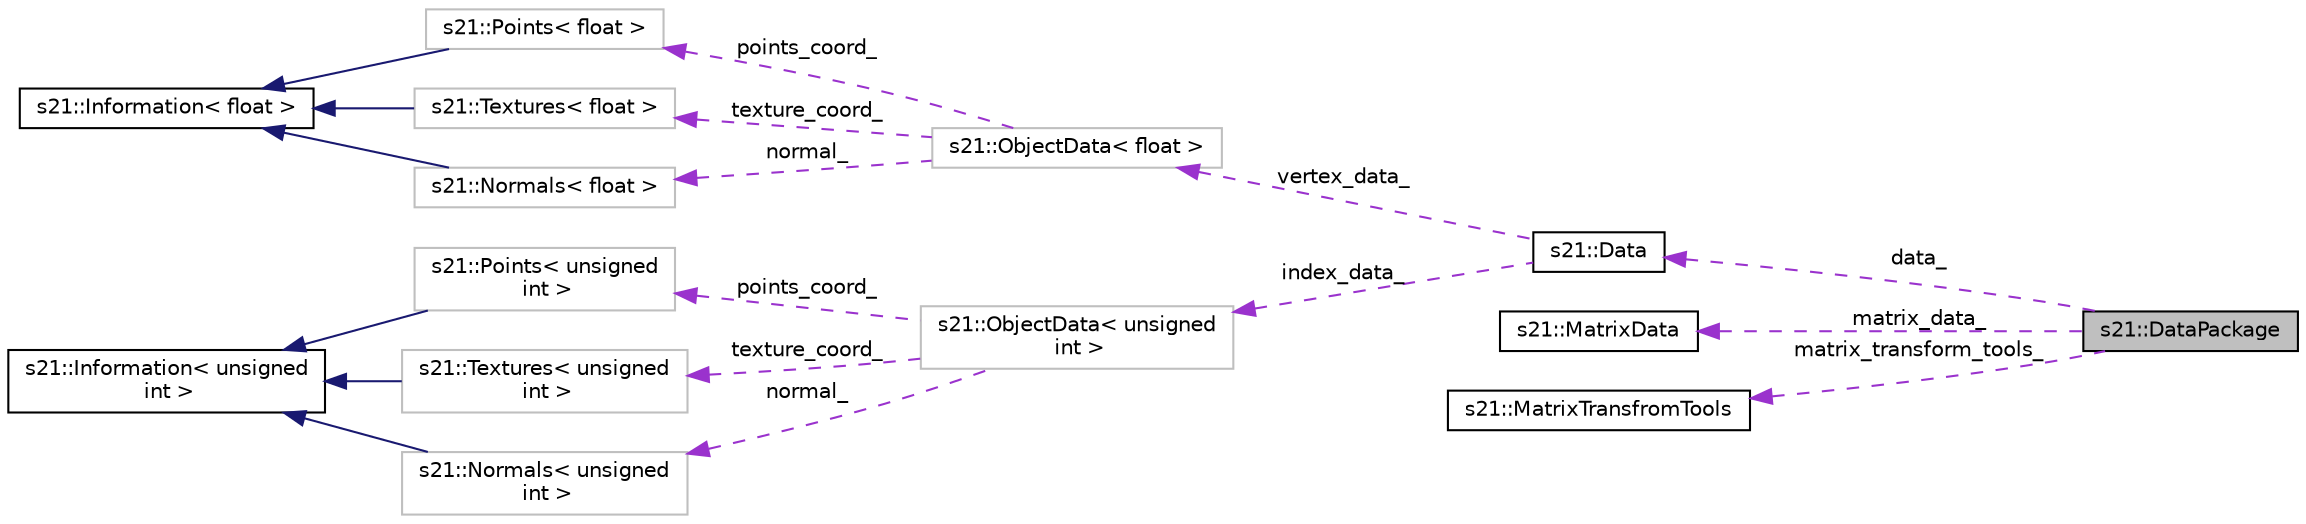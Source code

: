 digraph "s21::DataPackage"
{
 // LATEX_PDF_SIZE
  edge [fontname="Helvetica",fontsize="10",labelfontname="Helvetica",labelfontsize="10"];
  node [fontname="Helvetica",fontsize="10",shape=record];
  rankdir="LR";
  Node1 [label="s21::DataPackage",height=0.2,width=0.4,color="black", fillcolor="grey75", style="filled", fontcolor="black",tooltip="In order not to violate the structure of the pattern, it was decided to transmit some data as a whole..."];
  Node2 -> Node1 [dir="back",color="darkorchid3",fontsize="10",style="dashed",label=" data_" ,fontname="Helvetica"];
  Node2 [label="s21::Data",height=0.2,width=0.4,color="black", fillcolor="white", style="filled",URL="$classs21_1_1Data.html",tooltip="The class is a global storage that provides work with all the output of the parser."];
  Node3 -> Node2 [dir="back",color="darkorchid3",fontsize="10",style="dashed",label=" vertex_data_" ,fontname="Helvetica"];
  Node3 [label="s21::ObjectData\< float \>",height=0.2,width=0.4,color="grey75", fillcolor="white", style="filled",URL="$classs21_1_1ObjectData.html",tooltip=" "];
  Node4 -> Node3 [dir="back",color="darkorchid3",fontsize="10",style="dashed",label=" points_coord_" ,fontname="Helvetica"];
  Node4 [label="s21::Points\< float \>",height=0.2,width=0.4,color="grey75", fillcolor="white", style="filled",URL="$classs21_1_1Points.html",tooltip=" "];
  Node5 -> Node4 [dir="back",color="midnightblue",fontsize="10",style="solid",fontname="Helvetica"];
  Node5 [label="s21::Information\< float \>",height=0.2,width=0.4,color="black", fillcolor="white", style="filled",URL="$classs21_1_1Information.html",tooltip=" "];
  Node6 -> Node3 [dir="back",color="darkorchid3",fontsize="10",style="dashed",label=" texture_coord_" ,fontname="Helvetica"];
  Node6 [label="s21::Textures\< float \>",height=0.2,width=0.4,color="grey75", fillcolor="white", style="filled",URL="$classs21_1_1Textures.html",tooltip=" "];
  Node5 -> Node6 [dir="back",color="midnightblue",fontsize="10",style="solid",fontname="Helvetica"];
  Node7 -> Node3 [dir="back",color="darkorchid3",fontsize="10",style="dashed",label=" normal_" ,fontname="Helvetica"];
  Node7 [label="s21::Normals\< float \>",height=0.2,width=0.4,color="grey75", fillcolor="white", style="filled",URL="$classs21_1_1Normals.html",tooltip=" "];
  Node5 -> Node7 [dir="back",color="midnightblue",fontsize="10",style="solid",fontname="Helvetica"];
  Node8 -> Node2 [dir="back",color="darkorchid3",fontsize="10",style="dashed",label=" index_data_" ,fontname="Helvetica"];
  Node8 [label="s21::ObjectData\< unsigned\l int \>",height=0.2,width=0.4,color="grey75", fillcolor="white", style="filled",URL="$classs21_1_1ObjectData.html",tooltip=" "];
  Node9 -> Node8 [dir="back",color="darkorchid3",fontsize="10",style="dashed",label=" points_coord_" ,fontname="Helvetica"];
  Node9 [label="s21::Points\< unsigned\l int \>",height=0.2,width=0.4,color="grey75", fillcolor="white", style="filled",URL="$classs21_1_1Points.html",tooltip=" "];
  Node10 -> Node9 [dir="back",color="midnightblue",fontsize="10",style="solid",fontname="Helvetica"];
  Node10 [label="s21::Information\< unsigned\l int \>",height=0.2,width=0.4,color="black", fillcolor="white", style="filled",URL="$classs21_1_1Information.html",tooltip=" "];
  Node11 -> Node8 [dir="back",color="darkorchid3",fontsize="10",style="dashed",label=" texture_coord_" ,fontname="Helvetica"];
  Node11 [label="s21::Textures\< unsigned\l int \>",height=0.2,width=0.4,color="grey75", fillcolor="white", style="filled",URL="$classs21_1_1Textures.html",tooltip=" "];
  Node10 -> Node11 [dir="back",color="midnightblue",fontsize="10",style="solid",fontname="Helvetica"];
  Node12 -> Node8 [dir="back",color="darkorchid3",fontsize="10",style="dashed",label=" normal_" ,fontname="Helvetica"];
  Node12 [label="s21::Normals\< unsigned\l int \>",height=0.2,width=0.4,color="grey75", fillcolor="white", style="filled",URL="$classs21_1_1Normals.html",tooltip=" "];
  Node10 -> Node12 [dir="back",color="midnightblue",fontsize="10",style="solid",fontname="Helvetica"];
  Node13 -> Node1 [dir="back",color="darkorchid3",fontsize="10",style="dashed",label=" matrix_data_" ,fontname="Helvetica"];
  Node13 [label="s21::MatrixData",height=0.2,width=0.4,color="black", fillcolor="white", style="filled",URL="$structs21_1_1MatrixData.html",tooltip="Stores matrix data."];
  Node14 -> Node1 [dir="back",color="darkorchid3",fontsize="10",style="dashed",label=" matrix_transform_tools_" ,fontname="Helvetica"];
  Node14 [label="s21::MatrixTransfromTools",height=0.2,width=0.4,color="black", fillcolor="white", style="filled",URL="$structs21_1_1MatrixTransfromTools.html",tooltip="Stores matrix transformation data."];
}
